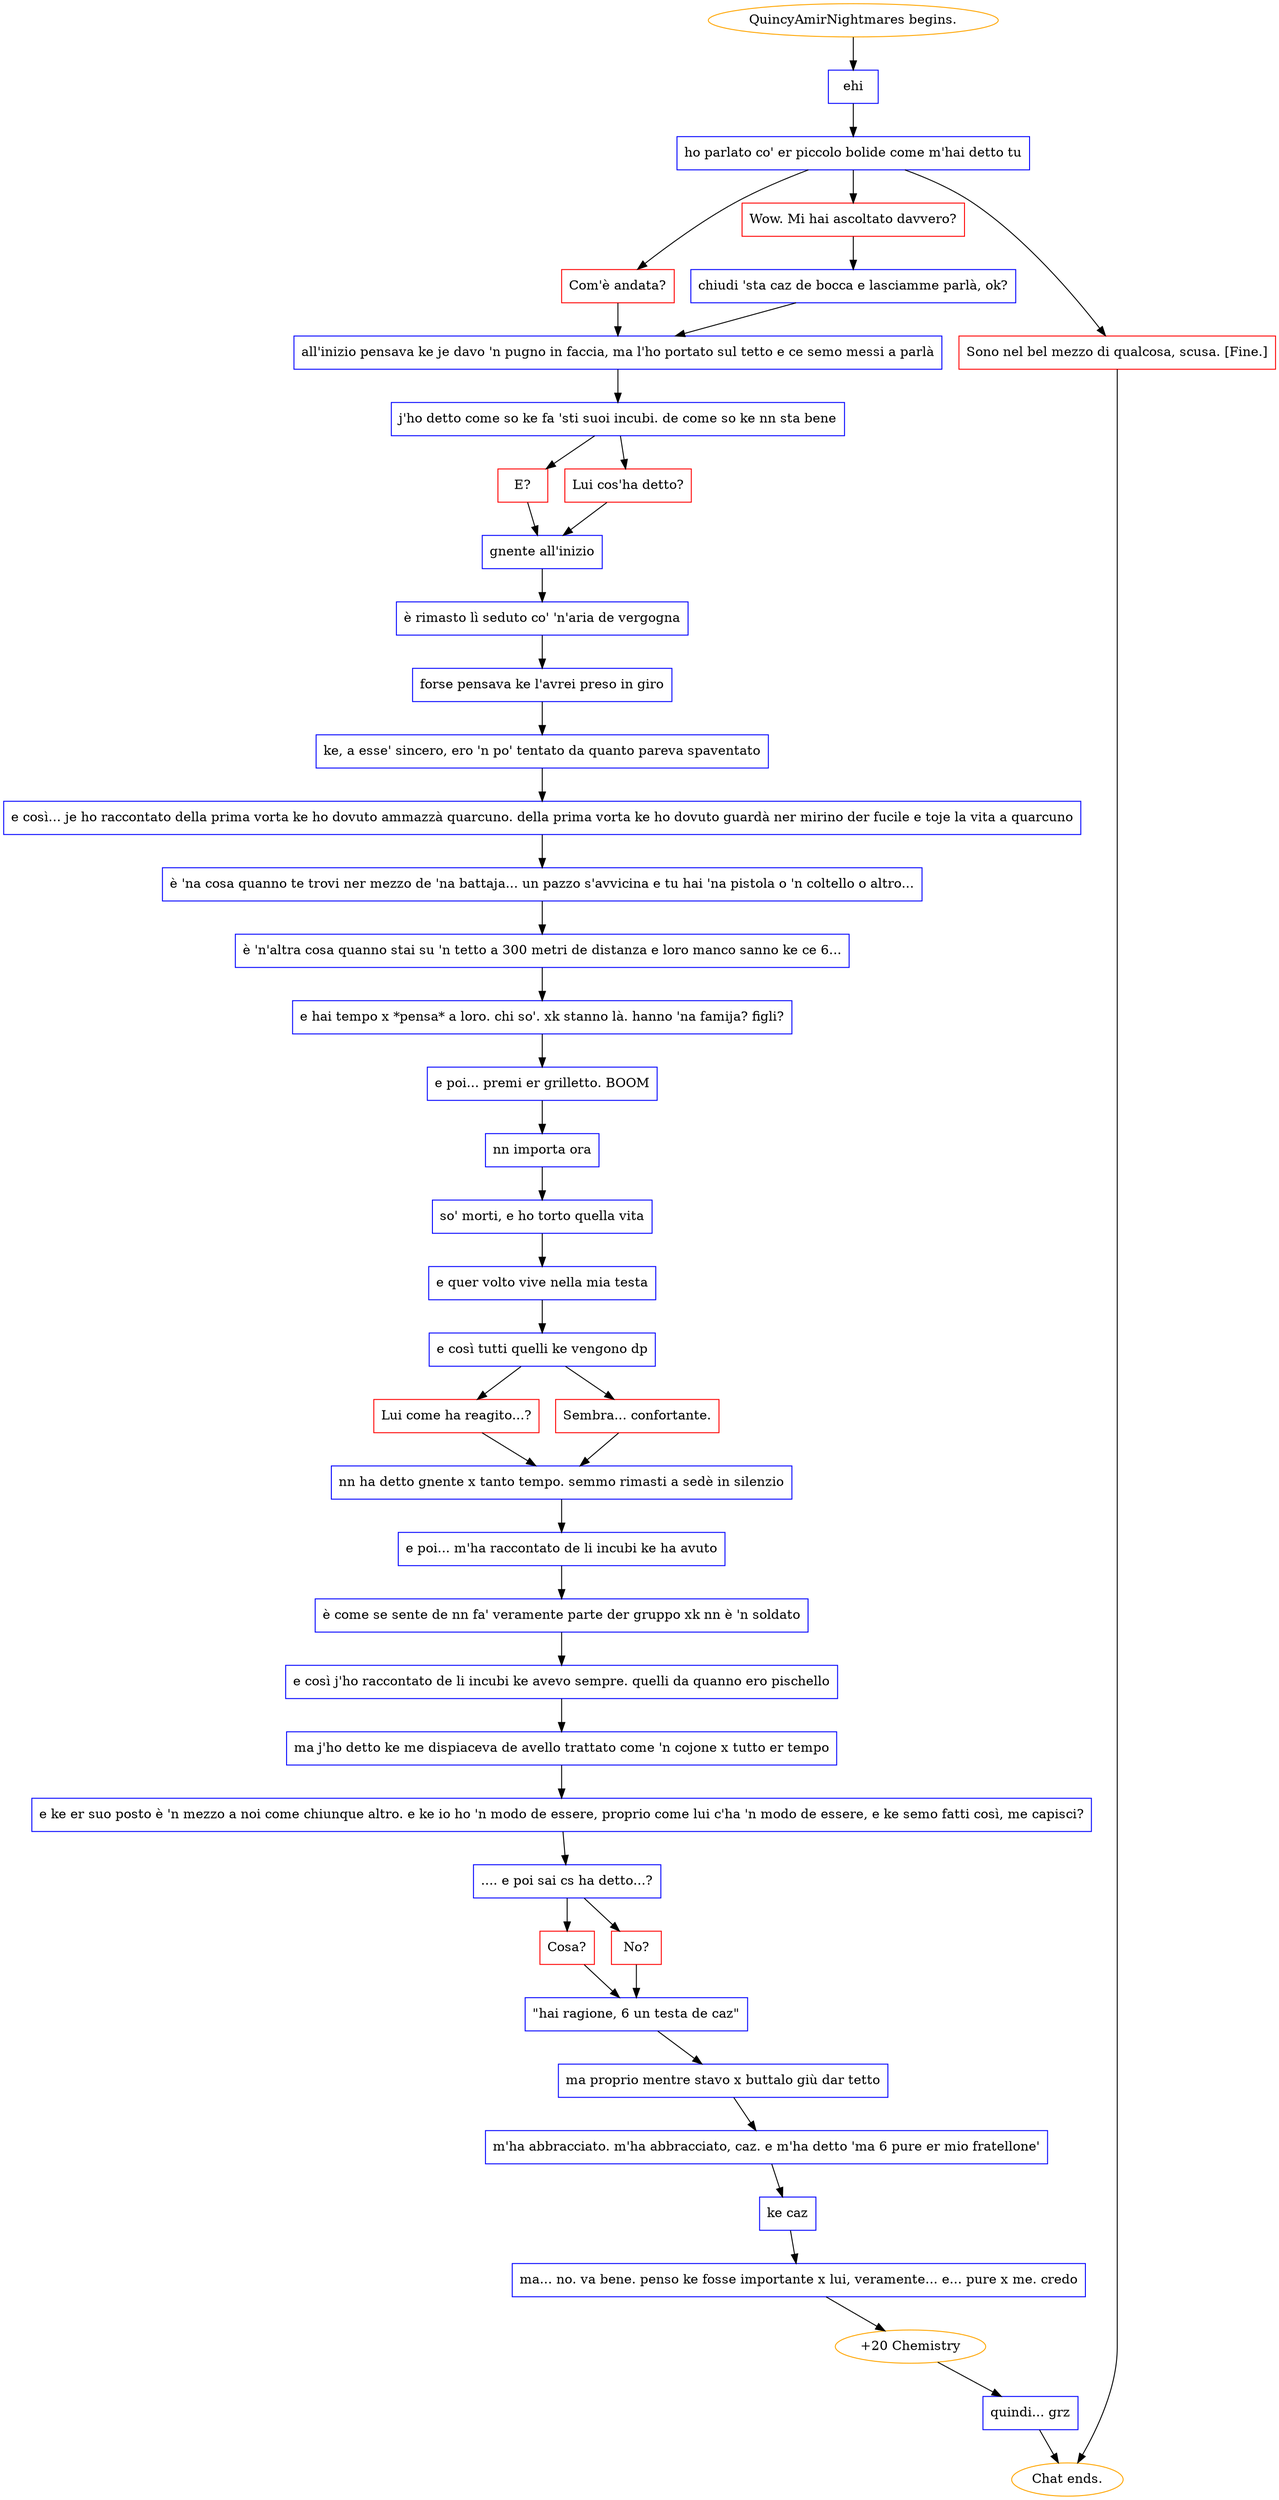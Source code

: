 digraph {
	"QuincyAmirNightmares begins." [color=orange];
		"QuincyAmirNightmares begins." -> j1130175216;
	j1130175216 [label="ehi",shape=box,color=blue];
		j1130175216 -> j3965228209;
	j3965228209 [label="ho parlato co' er piccolo bolide come m'hai detto tu",shape=box,color=blue];
		j3965228209 -> j1409916924;
		j3965228209 -> j1208974383;
		j3965228209 -> j1036453290;
	j1409916924 [label="Com'è andata?",shape=box,color=red];
		j1409916924 -> j2414677058;
	j1208974383 [label="Wow. Mi hai ascoltato davvero?",shape=box,color=red];
		j1208974383 -> j892950167;
	j1036453290 [label="Sono nel bel mezzo di qualcosa, scusa. [Fine.]",shape=box,color=red];
		j1036453290 -> "Chat ends.";
	j2414677058 [label="all'inizio pensava ke je davo 'n pugno in faccia, ma l'ho portato sul tetto e ce semo messi a parlà",shape=box,color=blue];
		j2414677058 -> j4052399683;
	j892950167 [label="chiudi 'sta caz de bocca e lasciamme parlà, ok?",shape=box,color=blue];
		j892950167 -> j2414677058;
	"Chat ends." [color=orange];
	j4052399683 [label="j'ho detto come so ke fa 'sti suoi incubi. de come so ke nn sta bene",shape=box,color=blue];
		j4052399683 -> j2034871100;
		j4052399683 -> j2453637013;
	j2034871100 [label="E?",shape=box,color=red];
		j2034871100 -> j4152403793;
	j2453637013 [label="Lui cos'ha detto?",shape=box,color=red];
		j2453637013 -> j4152403793;
	j4152403793 [label="gnente all'inizio",shape=box,color=blue];
		j4152403793 -> j4224797986;
	j4224797986 [label="è rimasto lì seduto co' 'n'aria de vergogna",shape=box,color=blue];
		j4224797986 -> j826418202;
	j826418202 [label="forse pensava ke l'avrei preso in giro",shape=box,color=blue];
		j826418202 -> j2589311897;
	j2589311897 [label="ke, a esse' sincero, ero 'n po' tentato da quanto pareva spaventato",shape=box,color=blue];
		j2589311897 -> j4112250142;
	j4112250142 [label="e così... je ho raccontato della prima vorta ke ho dovuto ammazzà quarcuno. della prima vorta ke ho dovuto guardà ner mirino der fucile e toje la vita a quarcuno",shape=box,color=blue];
		j4112250142 -> j3330054163;
	j3330054163 [label="è 'na cosa quanno te trovi ner mezzo de 'na battaja... un pazzo s'avvicina e tu hai 'na pistola o 'n coltello o altro...",shape=box,color=blue];
		j3330054163 -> j1690285033;
	j1690285033 [label="è 'n'altra cosa quanno stai su 'n tetto a 300 metri de distanza e loro manco sanno ke ce 6...",shape=box,color=blue];
		j1690285033 -> j1013651918;
	j1013651918 [label="e hai tempo x *pensa* a loro. chi so'. xk stanno là. hanno 'na famija? figli?",shape=box,color=blue];
		j1013651918 -> j515634686;
	j515634686 [label="e poi... premi er grilletto. BOOM",shape=box,color=blue];
		j515634686 -> j2667118657;
	j2667118657 [label="nn importa ora",shape=box,color=blue];
		j2667118657 -> j1327308736;
	j1327308736 [label="so' morti, e ho torto quella vita",shape=box,color=blue];
		j1327308736 -> j2361268027;
	j2361268027 [label="e quer volto vive nella mia testa",shape=box,color=blue];
		j2361268027 -> j904574659;
	j904574659 [label="e così tutti quelli ke vengono dp",shape=box,color=blue];
		j904574659 -> j3797288015;
		j904574659 -> j3959975925;
	j3797288015 [label="Lui come ha reagito...?",shape=box,color=red];
		j3797288015 -> j1458074888;
	j3959975925 [label="Sembra... confortante.",shape=box,color=red];
		j3959975925 -> j1458074888;
	j1458074888 [label="nn ha detto gnente x tanto tempo. semmo rimasti a sedè in silenzio",shape=box,color=blue];
		j1458074888 -> j4235673524;
	j4235673524 [label="e poi... m'ha raccontato de li incubi ke ha avuto",shape=box,color=blue];
		j4235673524 -> j1058092924;
	j1058092924 [label="è come se sente de nn fa' veramente parte der gruppo xk nn è 'n soldato",shape=box,color=blue];
		j1058092924 -> j3844679585;
	j3844679585 [label="e così j'ho raccontato de li incubi ke avevo sempre. quelli da quanno ero pischello",shape=box,color=blue];
		j3844679585 -> j272699845;
	j272699845 [label="ma j'ho detto ke me dispiaceva de avello trattato come 'n cojone x tutto er tempo",shape=box,color=blue];
		j272699845 -> j1335315686;
	j1335315686 [label="e ke er suo posto è 'n mezzo a noi come chiunque altro. e ke io ho 'n modo de essere, proprio come lui c'ha 'n modo de essere, e ke semo fatti così, me capisci?",shape=box,color=blue];
		j1335315686 -> j1350441392;
	j1350441392 [label=".... e poi sai cs ha detto...?",shape=box,color=blue];
		j1350441392 -> j489044835;
		j1350441392 -> j2350391662;
	j489044835 [label="Cosa?",shape=box,color=red];
		j489044835 -> j2690125140;
	j2350391662 [label="No?",shape=box,color=red];
		j2350391662 -> j2690125140;
	j2690125140 [label="\"hai ragione, 6 un testa de caz\"",shape=box,color=blue];
		j2690125140 -> j2477609945;
	j2477609945 [label="ma proprio mentre stavo x buttalo giù dar tetto",shape=box,color=blue];
		j2477609945 -> j264250255;
	j264250255 [label="m'ha abbracciato. m'ha abbracciato, caz. e m'ha detto 'ma 6 pure er mio fratellone'",shape=box,color=blue];
		j264250255 -> j928628197;
	j928628197 [label="ke caz",shape=box,color=blue];
		j928628197 -> j1725071306;
	j1725071306 [label="ma... no. va bene. penso ke fosse importante x lui, veramente... e... pure x me. credo",shape=box,color=blue];
		j1725071306 -> j3352237460;
	j3352237460 [label="+20 Chemistry",color=orange];
		j3352237460 -> j3534165435;
	j3534165435 [label="quindi... grz",shape=box,color=blue];
		j3534165435 -> "Chat ends.";
}
